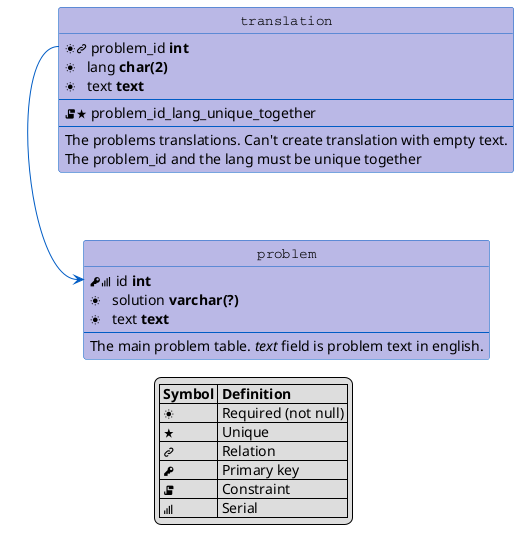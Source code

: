 @startuml
hide circle
skinparam shadowing false
' skinparam lineType ortho
skinparam class {
    BorderColor 005cc5
    BackgroundColor bab8e6
    FontName Courier
}
skinparam note {
    BorderColor 005cc5
    BackgroundColor bab8e6
    FontSize 10
}
skinparam ArrowColor 005cc5

legend
|= Symbol |= Definition |
| <&sun> | Required (not null) |
| <&star> | Unique |
| <&link-intact> | Relation |
| <&key> | Primary key |
| <&script> | Constraint |
| <&signal> | Serial |
endlegend

entity problem {
    <&key><&signal> id **int**
    <&sun>   solution **varchar(?)**
    <&sun>   text **text**
--
    The main problem table. //text// field is problem text in english.
}

entity translation {
    <&sun><&link-intact> problem_id **int**
    <&sun>   lang **char(2)**
    <&sun>   text **text**
--
    <&script><&star> problem_id_lang_unique_together
--
    The problems translations. Can't create translation with empty text.
    The problem_id and the lang must be unique together
}

translation::problem_id --> problem::id
@enduml